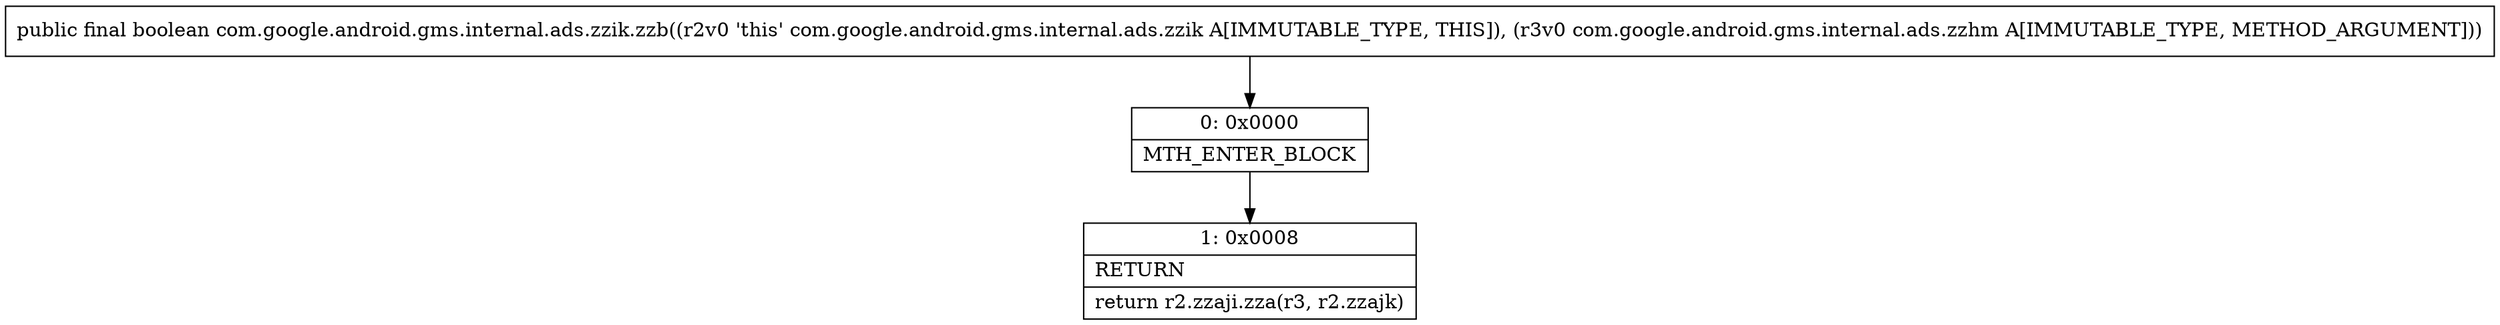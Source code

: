 digraph "CFG forcom.google.android.gms.internal.ads.zzik.zzb(Lcom\/google\/android\/gms\/internal\/ads\/zzhm;)Z" {
Node_0 [shape=record,label="{0\:\ 0x0000|MTH_ENTER_BLOCK\l}"];
Node_1 [shape=record,label="{1\:\ 0x0008|RETURN\l|return r2.zzaji.zza(r3, r2.zzajk)\l}"];
MethodNode[shape=record,label="{public final boolean com.google.android.gms.internal.ads.zzik.zzb((r2v0 'this' com.google.android.gms.internal.ads.zzik A[IMMUTABLE_TYPE, THIS]), (r3v0 com.google.android.gms.internal.ads.zzhm A[IMMUTABLE_TYPE, METHOD_ARGUMENT])) }"];
MethodNode -> Node_0;
Node_0 -> Node_1;
}

